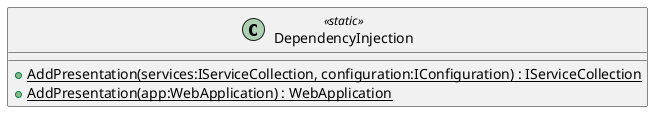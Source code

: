 @startuml
class DependencyInjection <<static>> {
    + {static} AddPresentation(services:IServiceCollection, configuration:IConfiguration) : IServiceCollection
    + {static} AddPresentation(app:WebApplication) : WebApplication
}
@enduml
